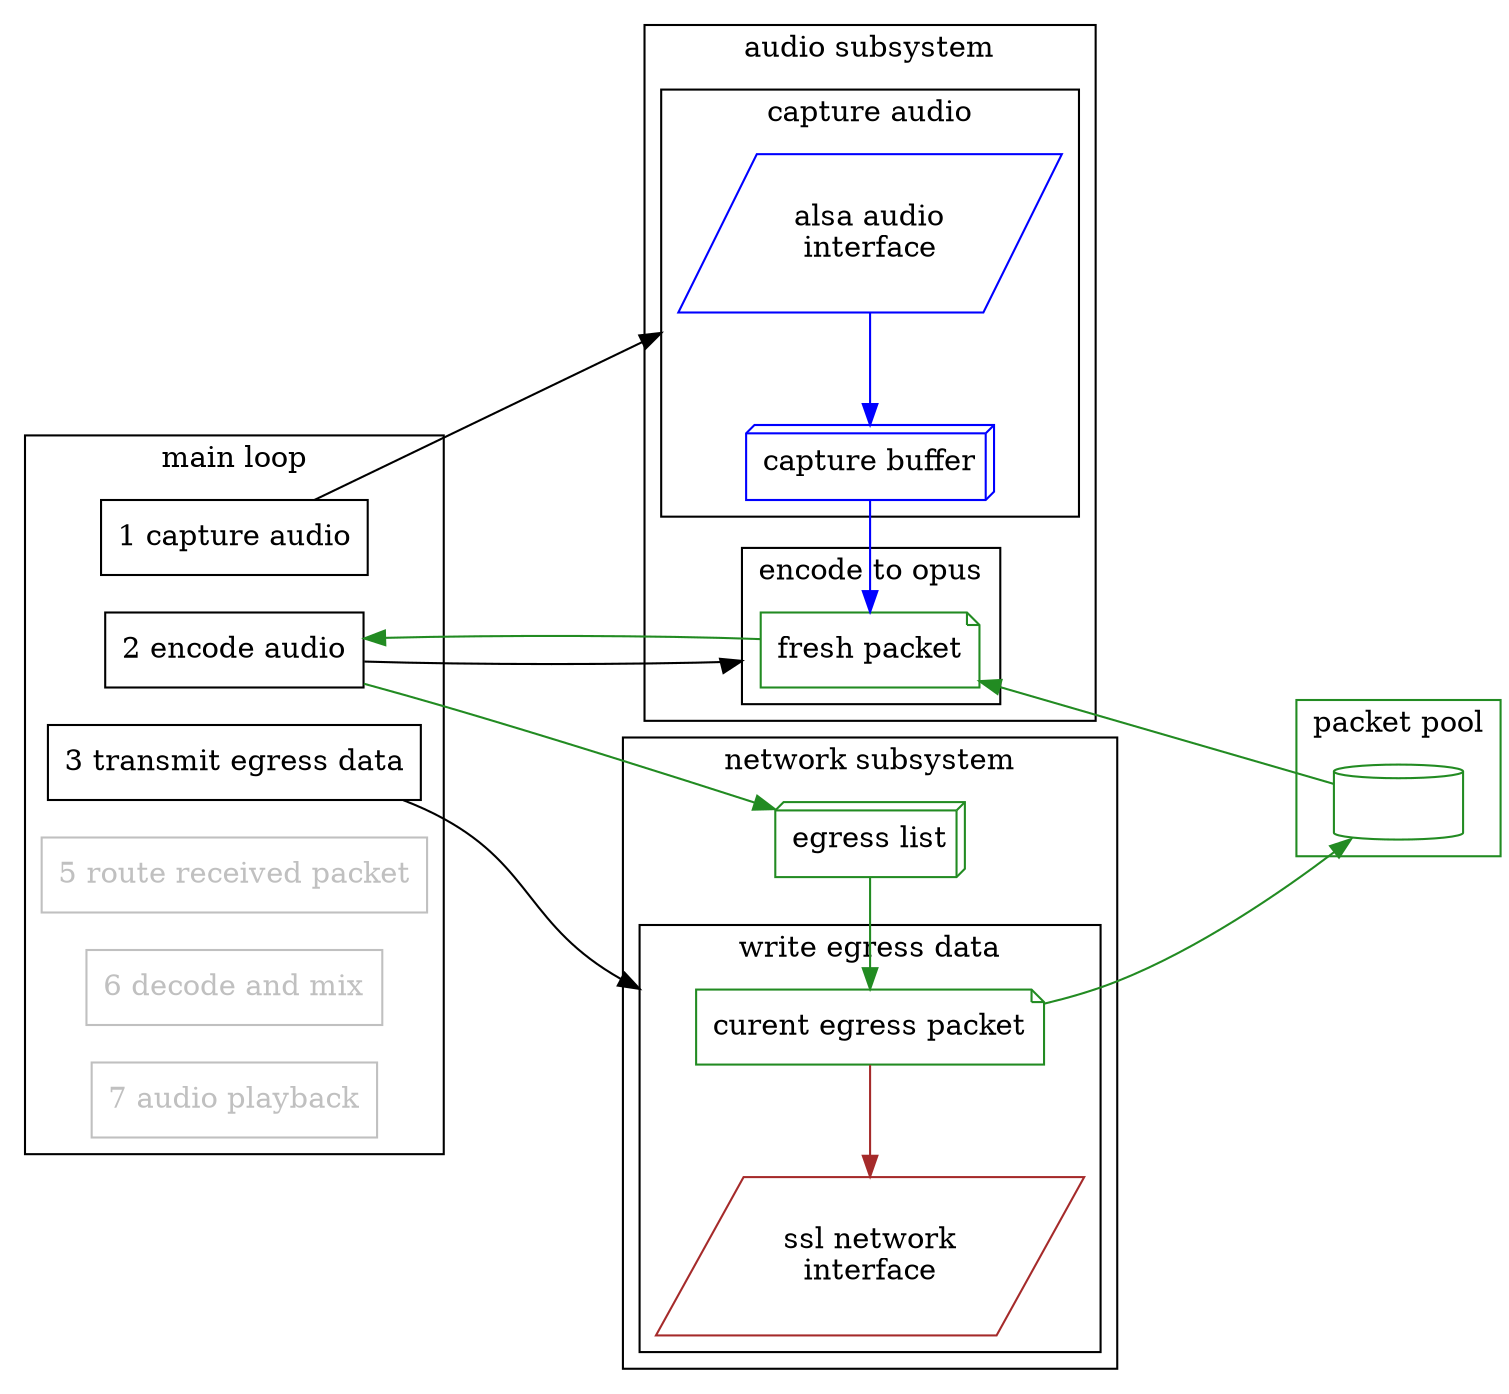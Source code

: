 digraph g {


	compound=true;
	rankdir=LR;

	node [shape=box,style=""];
	edge [minlen=3];

	subgraph cluster_packet_pool {
		label="packet pool";
		color=forestgreen;
		packet_pool [shape=cylinder,style="",color=forestgreen,label="          "];
	}



	subgraph cluster_mainloop {
		label="main loop";
		main_capture [label="1 capture audio"];
		main_encode [label="2 encode audio"];
		main_write [label="3 transmit egress data"];
		main_read [label="4 fetch ingress data",color=gray,fontcolor=gray];
		main_read [label="5 route received packet",color=gray,fontcolor=gray];
		main_decode [label="6 decode and mix",color=gray,fontcolor=gray];
		main_play [label="7 audio playback",color=gray,fontcolor=gray];
	}

	subgraph cluster_audio {
		label="audio subsystem";

		subgraph cluster_capture_audio {
			label="capture audio";
			alsa [label=<alsa audio<br/>interface>,shape=parallelogram,style="",color=blue];
			capture_buffer [label="capture buffer",shape=box3d,style="",color=blue];
		}
		subgraph cluster_encode {
			label="encode to opus";
			fresh_packet [label="fresh packet",shape=note,style="",color=forestgreen];
		}

	}


	subgraph cluster_network {
		label="network subsystem";
		egress_list [shape=box3d,style="",color=forestgreen,label="egress list"];
		subgraph cluster_write_ssl {
			label="write egress data";
			current_egress_packet [label="curent egress packet",shape=note,style="",color=forestgreen];
			ssl [label=<ssl network<br/>interface>,shape=parallelogram,style="",color=brown];
		}




	}
	current_egress_packet->ssl [color=brown,constraint=false];
	//main_capture -> alsa [lhead=cluster_capture_audio,dir=both,color="black:red",label="buffer full?",fontcolor=red];
	main_capture -> alsa [lhead=cluster_capture_audio];
	//main_capture -> main_encode [color="red",constraint=false];
	main_encode -> fresh_packet [color="black",lhead=cluster_encode];
	main_encode -> fresh_packet [color=forestgreen,dir=back];
	main_encode -> egress_list [color="forestgreen"];
	main_write -> current_egress_packet [lhead=cluster_write_ssl];

	current_egress_packet->egress_list [constraint=false,dir=back,color=forestgreen];
	current_egress_packet->packet_pool [color=forestgreen];

	fresh_packet -> packet_pool [dir=back,color=forestgreen];
	alsa -> capture_buffer [constraint=false,color=blue];
	fresh_packet -> capture_buffer [constraint=false,dir=back,color=blue];
}
